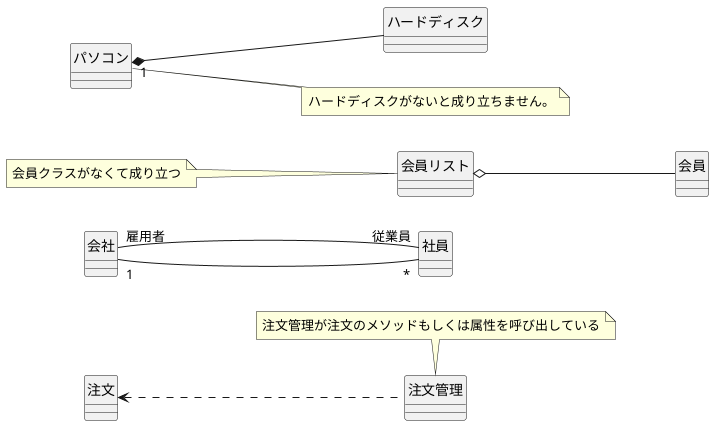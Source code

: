 @startuml 関連
left to right direction
skinparam ClassAttributeIconSize 0

'片方向の場合矢印
'両方向の場合は矢印付けない

'関連名
'多重度
class 会社{}
class 社員{}
' 会社 --> 社員:雇う >
会社"1"--"*" 社員
'ロール（役割）をかける
'おすすめはしない
会社"雇用者"--"従業員" 社員


'集約

会員リスト o-- 会員
note left of 会員リスト 
会員クラスがなくて成り立つ
end note
'neteはleftでもrightでもどちらでも良い


'複合（composition）
パソコン"1" *-- ハードディスク
note right of パソコン
ハードディスクがないと成り立ちません。
end note


'依存関係
'一時的
注文 <.. 注文管理
note top of 注文管理
注文管理が注文のメソッドもしくは属性を呼び出している
end note



hide 会社 circle
hide 社員 circle
hide 会員リスト circle
hide 会員 circle
hide パソコン circle
hide ハードディスク circle
hide 注文 circle
hide 注文管理 circle

@enduml